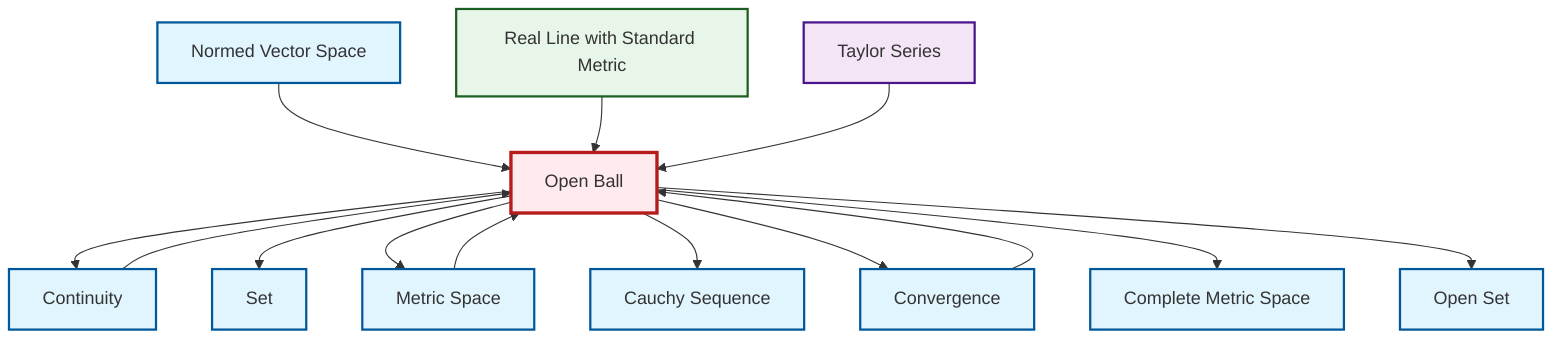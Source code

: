graph TD
    classDef definition fill:#e1f5fe,stroke:#01579b,stroke-width:2px
    classDef theorem fill:#f3e5f5,stroke:#4a148c,stroke-width:2px
    classDef axiom fill:#fff3e0,stroke:#e65100,stroke-width:2px
    classDef example fill:#e8f5e9,stroke:#1b5e20,stroke-width:2px
    classDef current fill:#ffebee,stroke:#b71c1c,stroke-width:3px
    def-complete-metric-space["Complete Metric Space"]:::definition
    ex-real-line-metric["Real Line with Standard Metric"]:::example
    def-convergence["Convergence"]:::definition
    thm-taylor-series["Taylor Series"]:::theorem
    def-normed-vector-space["Normed Vector Space"]:::definition
    def-open-set["Open Set"]:::definition
    def-continuity["Continuity"]:::definition
    def-open-ball["Open Ball"]:::definition
    def-metric-space["Metric Space"]:::definition
    def-cauchy-sequence["Cauchy Sequence"]:::definition
    def-set["Set"]:::definition
    def-open-ball --> def-continuity
    def-open-ball --> def-set
    def-metric-space --> def-open-ball
    def-normed-vector-space --> def-open-ball
    ex-real-line-metric --> def-open-ball
    def-continuity --> def-open-ball
    def-open-ball --> def-metric-space
    def-convergence --> def-open-ball
    def-open-ball --> def-cauchy-sequence
    def-open-ball --> def-convergence
    def-open-ball --> def-complete-metric-space
    def-open-ball --> def-open-set
    thm-taylor-series --> def-open-ball
    class def-open-ball current
